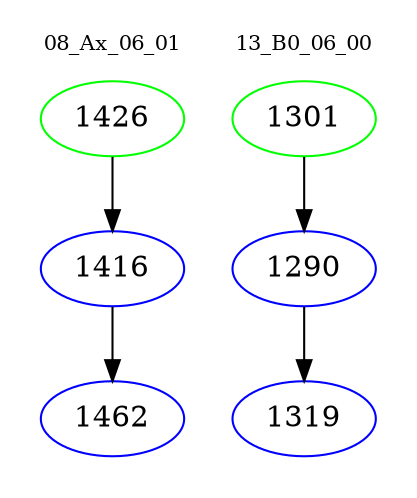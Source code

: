 digraph{
subgraph cluster_0 {
color = white
label = "08_Ax_06_01";
fontsize=10;
T0_1426 [label="1426", color="green"]
T0_1426 -> T0_1416 [color="black"]
T0_1416 [label="1416", color="blue"]
T0_1416 -> T0_1462 [color="black"]
T0_1462 [label="1462", color="blue"]
}
subgraph cluster_1 {
color = white
label = "13_B0_06_00";
fontsize=10;
T1_1301 [label="1301", color="green"]
T1_1301 -> T1_1290 [color="black"]
T1_1290 [label="1290", color="blue"]
T1_1290 -> T1_1319 [color="black"]
T1_1319 [label="1319", color="blue"]
}
}
